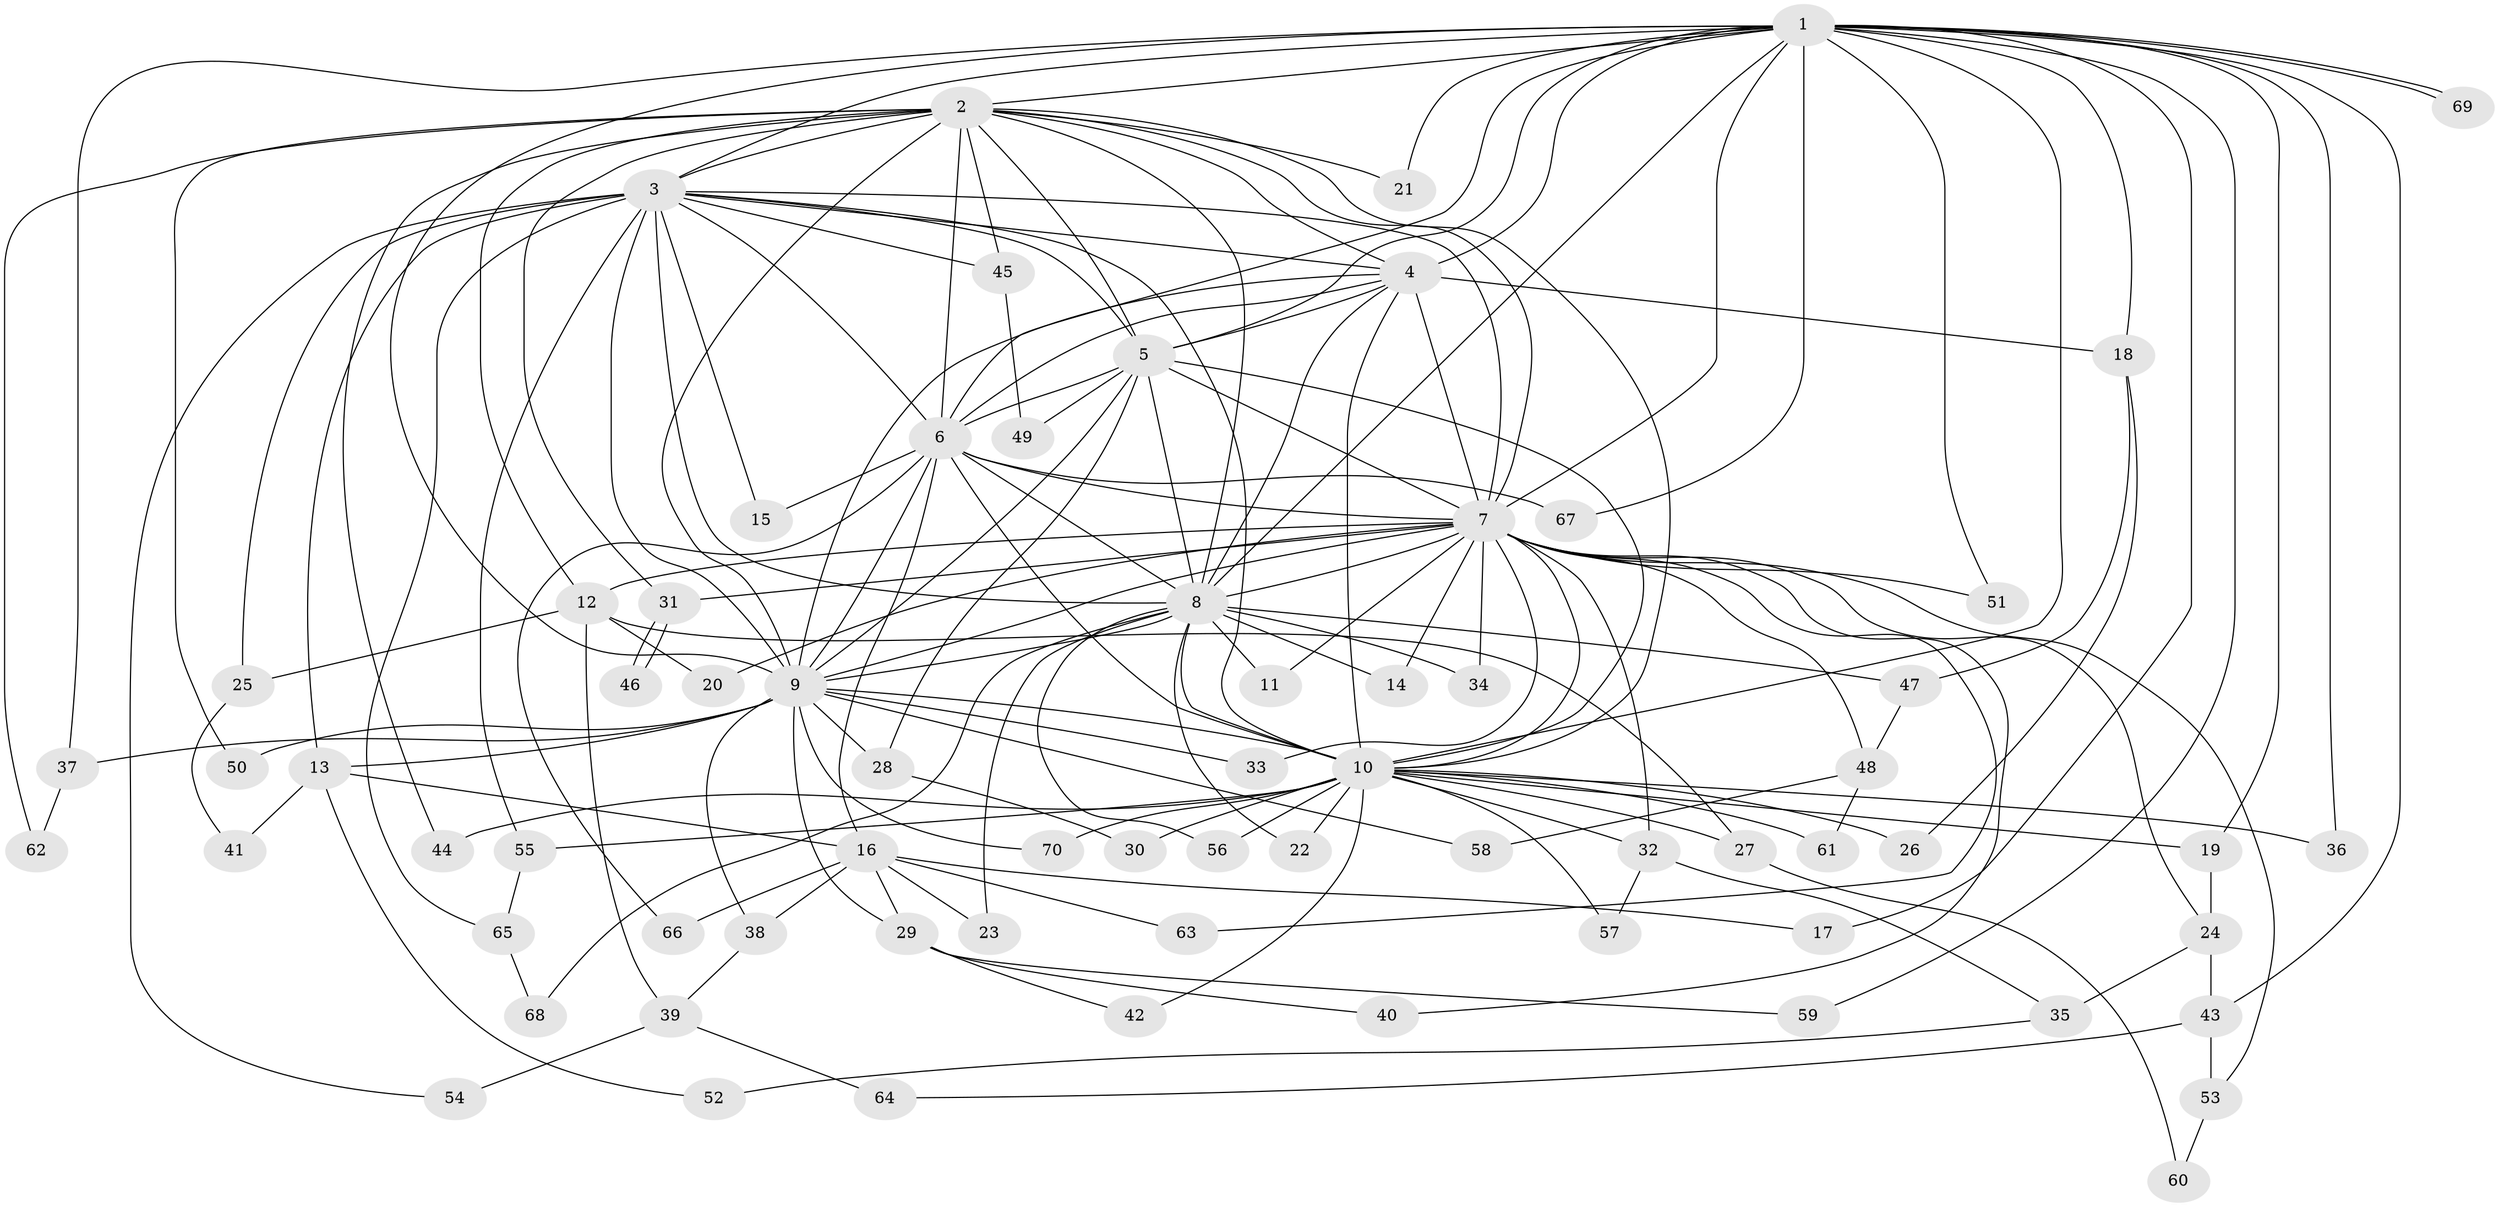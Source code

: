 // coarse degree distribution, {15: 0.047619047619047616, 11: 0.14285714285714285, 8: 0.09523809523809523, 9: 0.047619047619047616, 14: 0.047619047619047616, 10: 0.047619047619047616, 13: 0.047619047619047616, 2: 0.23809523809523808, 5: 0.047619047619047616, 3: 0.19047619047619047, 1: 0.047619047619047616}
// Generated by graph-tools (version 1.1) at 2025/17/03/04/25 18:17:55]
// undirected, 70 vertices, 165 edges
graph export_dot {
graph [start="1"]
  node [color=gray90,style=filled];
  1;
  2;
  3;
  4;
  5;
  6;
  7;
  8;
  9;
  10;
  11;
  12;
  13;
  14;
  15;
  16;
  17;
  18;
  19;
  20;
  21;
  22;
  23;
  24;
  25;
  26;
  27;
  28;
  29;
  30;
  31;
  32;
  33;
  34;
  35;
  36;
  37;
  38;
  39;
  40;
  41;
  42;
  43;
  44;
  45;
  46;
  47;
  48;
  49;
  50;
  51;
  52;
  53;
  54;
  55;
  56;
  57;
  58;
  59;
  60;
  61;
  62;
  63;
  64;
  65;
  66;
  67;
  68;
  69;
  70;
  1 -- 2;
  1 -- 3;
  1 -- 4;
  1 -- 5;
  1 -- 6;
  1 -- 7;
  1 -- 8;
  1 -- 9;
  1 -- 10;
  1 -- 17;
  1 -- 18;
  1 -- 19;
  1 -- 21;
  1 -- 36;
  1 -- 37;
  1 -- 43;
  1 -- 51;
  1 -- 59;
  1 -- 67;
  1 -- 69;
  1 -- 69;
  2 -- 3;
  2 -- 4;
  2 -- 5;
  2 -- 6;
  2 -- 7;
  2 -- 8;
  2 -- 9;
  2 -- 10;
  2 -- 12;
  2 -- 21;
  2 -- 31;
  2 -- 44;
  2 -- 45;
  2 -- 50;
  2 -- 62;
  3 -- 4;
  3 -- 5;
  3 -- 6;
  3 -- 7;
  3 -- 8;
  3 -- 9;
  3 -- 10;
  3 -- 13;
  3 -- 15;
  3 -- 25;
  3 -- 45;
  3 -- 54;
  3 -- 55;
  3 -- 65;
  4 -- 5;
  4 -- 6;
  4 -- 7;
  4 -- 8;
  4 -- 9;
  4 -- 10;
  4 -- 18;
  5 -- 6;
  5 -- 7;
  5 -- 8;
  5 -- 9;
  5 -- 10;
  5 -- 28;
  5 -- 49;
  6 -- 7;
  6 -- 8;
  6 -- 9;
  6 -- 10;
  6 -- 15;
  6 -- 16;
  6 -- 66;
  6 -- 67;
  7 -- 8;
  7 -- 9;
  7 -- 10;
  7 -- 11;
  7 -- 12;
  7 -- 14;
  7 -- 20;
  7 -- 24;
  7 -- 31;
  7 -- 32;
  7 -- 33;
  7 -- 34;
  7 -- 40;
  7 -- 48;
  7 -- 51;
  7 -- 53;
  7 -- 63;
  8 -- 9;
  8 -- 10;
  8 -- 11;
  8 -- 14;
  8 -- 22;
  8 -- 23;
  8 -- 34;
  8 -- 47;
  8 -- 56;
  8 -- 68;
  9 -- 10;
  9 -- 13;
  9 -- 28;
  9 -- 29;
  9 -- 33;
  9 -- 37;
  9 -- 38;
  9 -- 50;
  9 -- 58;
  9 -- 70;
  10 -- 19;
  10 -- 22;
  10 -- 26;
  10 -- 27;
  10 -- 30;
  10 -- 32;
  10 -- 36;
  10 -- 42;
  10 -- 44;
  10 -- 55;
  10 -- 56;
  10 -- 57;
  10 -- 61;
  10 -- 70;
  12 -- 20;
  12 -- 25;
  12 -- 27;
  12 -- 39;
  13 -- 16;
  13 -- 41;
  13 -- 52;
  16 -- 17;
  16 -- 23;
  16 -- 29;
  16 -- 38;
  16 -- 63;
  16 -- 66;
  18 -- 26;
  18 -- 47;
  19 -- 24;
  24 -- 35;
  24 -- 43;
  25 -- 41;
  27 -- 60;
  28 -- 30;
  29 -- 40;
  29 -- 42;
  29 -- 59;
  31 -- 46;
  31 -- 46;
  32 -- 35;
  32 -- 57;
  35 -- 52;
  37 -- 62;
  38 -- 39;
  39 -- 54;
  39 -- 64;
  43 -- 53;
  43 -- 64;
  45 -- 49;
  47 -- 48;
  48 -- 58;
  48 -- 61;
  53 -- 60;
  55 -- 65;
  65 -- 68;
}
